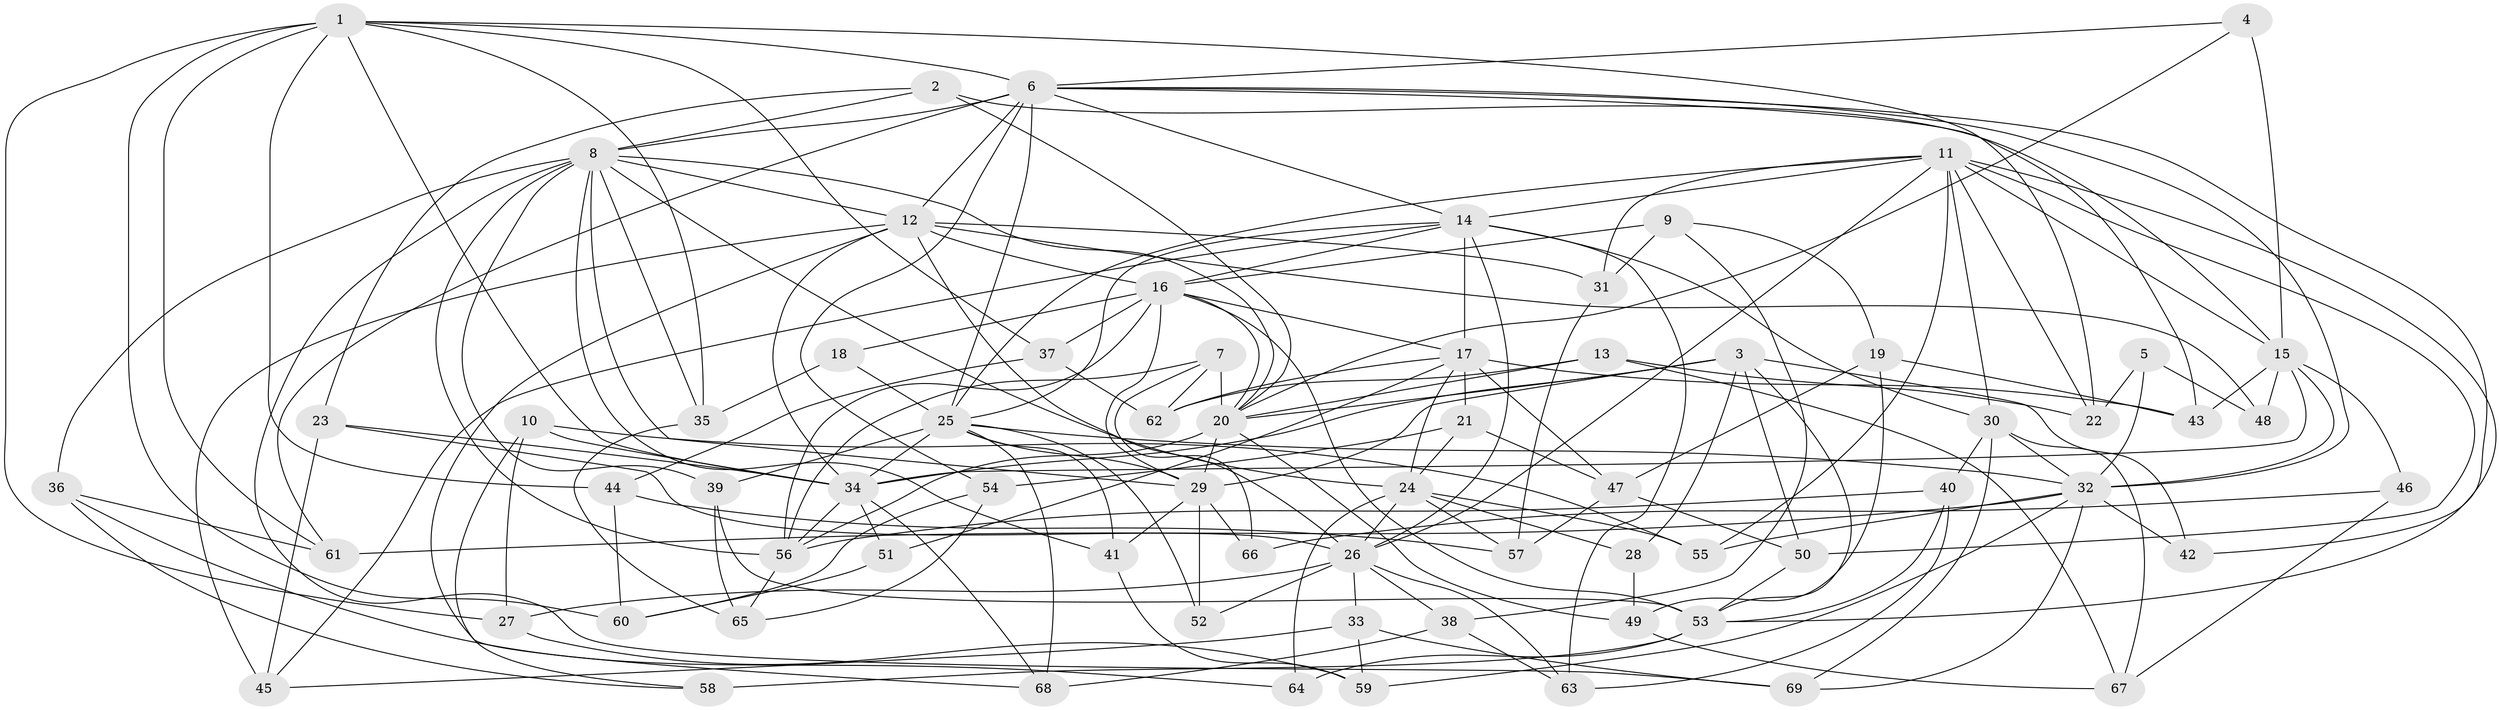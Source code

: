 // original degree distribution, {4: 1.0}
// Generated by graph-tools (version 1.1) at 2025/37/03/09/25 02:37:56]
// undirected, 69 vertices, 183 edges
graph export_dot {
graph [start="1"]
  node [color=gray90,style=filled];
  1;
  2;
  3;
  4;
  5;
  6;
  7;
  8;
  9;
  10;
  11;
  12;
  13;
  14;
  15;
  16;
  17;
  18;
  19;
  20;
  21;
  22;
  23;
  24;
  25;
  26;
  27;
  28;
  29;
  30;
  31;
  32;
  33;
  34;
  35;
  36;
  37;
  38;
  39;
  40;
  41;
  42;
  43;
  44;
  45;
  46;
  47;
  48;
  49;
  50;
  51;
  52;
  53;
  54;
  55;
  56;
  57;
  58;
  59;
  60;
  61;
  62;
  63;
  64;
  65;
  66;
  67;
  68;
  69;
  1 -- 6 [weight=1.0];
  1 -- 22 [weight=1.0];
  1 -- 27 [weight=1.0];
  1 -- 34 [weight=2.0];
  1 -- 35 [weight=1.0];
  1 -- 37 [weight=1.0];
  1 -- 44 [weight=1.0];
  1 -- 60 [weight=1.0];
  1 -- 61 [weight=1.0];
  2 -- 8 [weight=1.0];
  2 -- 15 [weight=1.0];
  2 -- 20 [weight=1.0];
  2 -- 23 [weight=1.0];
  3 -- 20 [weight=3.0];
  3 -- 28 [weight=1.0];
  3 -- 29 [weight=3.0];
  3 -- 34 [weight=1.0];
  3 -- 42 [weight=2.0];
  3 -- 50 [weight=1.0];
  3 -- 53 [weight=1.0];
  4 -- 6 [weight=1.0];
  4 -- 15 [weight=2.0];
  4 -- 20 [weight=1.0];
  5 -- 22 [weight=1.0];
  5 -- 32 [weight=2.0];
  5 -- 48 [weight=1.0];
  6 -- 8 [weight=1.0];
  6 -- 12 [weight=2.0];
  6 -- 14 [weight=1.0];
  6 -- 25 [weight=1.0];
  6 -- 32 [weight=1.0];
  6 -- 42 [weight=1.0];
  6 -- 43 [weight=1.0];
  6 -- 54 [weight=1.0];
  6 -- 61 [weight=1.0];
  7 -- 20 [weight=1.0];
  7 -- 56 [weight=1.0];
  7 -- 62 [weight=1.0];
  7 -- 66 [weight=1.0];
  8 -- 12 [weight=1.0];
  8 -- 20 [weight=1.0];
  8 -- 24 [weight=1.0];
  8 -- 29 [weight=1.0];
  8 -- 35 [weight=1.0];
  8 -- 36 [weight=1.0];
  8 -- 39 [weight=1.0];
  8 -- 41 [weight=1.0];
  8 -- 56 [weight=1.0];
  8 -- 69 [weight=1.0];
  9 -- 16 [weight=1.0];
  9 -- 19 [weight=1.0];
  9 -- 31 [weight=1.0];
  9 -- 38 [weight=1.0];
  10 -- 27 [weight=1.0];
  10 -- 34 [weight=1.0];
  10 -- 55 [weight=1.0];
  10 -- 58 [weight=1.0];
  11 -- 14 [weight=1.0];
  11 -- 15 [weight=2.0];
  11 -- 22 [weight=1.0];
  11 -- 25 [weight=1.0];
  11 -- 26 [weight=2.0];
  11 -- 30 [weight=1.0];
  11 -- 31 [weight=1.0];
  11 -- 50 [weight=1.0];
  11 -- 53 [weight=1.0];
  11 -- 55 [weight=1.0];
  12 -- 16 [weight=1.0];
  12 -- 26 [weight=1.0];
  12 -- 31 [weight=1.0];
  12 -- 34 [weight=1.0];
  12 -- 45 [weight=1.0];
  12 -- 48 [weight=1.0];
  12 -- 68 [weight=1.0];
  13 -- 20 [weight=1.0];
  13 -- 22 [weight=1.0];
  13 -- 62 [weight=1.0];
  13 -- 67 [weight=1.0];
  14 -- 16 [weight=1.0];
  14 -- 17 [weight=2.0];
  14 -- 25 [weight=1.0];
  14 -- 26 [weight=1.0];
  14 -- 30 [weight=1.0];
  14 -- 45 [weight=1.0];
  14 -- 63 [weight=1.0];
  15 -- 32 [weight=1.0];
  15 -- 34 [weight=1.0];
  15 -- 43 [weight=1.0];
  15 -- 46 [weight=2.0];
  15 -- 48 [weight=2.0];
  16 -- 17 [weight=1.0];
  16 -- 18 [weight=2.0];
  16 -- 20 [weight=1.0];
  16 -- 29 [weight=1.0];
  16 -- 37 [weight=1.0];
  16 -- 53 [weight=1.0];
  16 -- 56 [weight=2.0];
  17 -- 21 [weight=1.0];
  17 -- 24 [weight=1.0];
  17 -- 43 [weight=1.0];
  17 -- 47 [weight=4.0];
  17 -- 51 [weight=1.0];
  17 -- 62 [weight=1.0];
  18 -- 25 [weight=1.0];
  18 -- 35 [weight=1.0];
  19 -- 43 [weight=1.0];
  19 -- 47 [weight=1.0];
  19 -- 49 [weight=1.0];
  20 -- 29 [weight=1.0];
  20 -- 49 [weight=1.0];
  20 -- 56 [weight=1.0];
  21 -- 24 [weight=1.0];
  21 -- 47 [weight=1.0];
  21 -- 54 [weight=1.0];
  23 -- 26 [weight=1.0];
  23 -- 34 [weight=1.0];
  23 -- 45 [weight=1.0];
  24 -- 26 [weight=2.0];
  24 -- 28 [weight=2.0];
  24 -- 55 [weight=1.0];
  24 -- 57 [weight=1.0];
  24 -- 64 [weight=1.0];
  25 -- 29 [weight=1.0];
  25 -- 32 [weight=2.0];
  25 -- 34 [weight=1.0];
  25 -- 39 [weight=1.0];
  25 -- 41 [weight=1.0];
  25 -- 52 [weight=1.0];
  25 -- 68 [weight=1.0];
  26 -- 27 [weight=1.0];
  26 -- 33 [weight=1.0];
  26 -- 38 [weight=1.0];
  26 -- 52 [weight=1.0];
  26 -- 63 [weight=1.0];
  27 -- 59 [weight=1.0];
  28 -- 49 [weight=1.0];
  29 -- 41 [weight=1.0];
  29 -- 52 [weight=2.0];
  29 -- 66 [weight=2.0];
  30 -- 32 [weight=1.0];
  30 -- 40 [weight=1.0];
  30 -- 67 [weight=1.0];
  30 -- 69 [weight=1.0];
  31 -- 57 [weight=1.0];
  32 -- 42 [weight=1.0];
  32 -- 55 [weight=1.0];
  32 -- 59 [weight=1.0];
  32 -- 61 [weight=1.0];
  32 -- 69 [weight=1.0];
  33 -- 45 [weight=1.0];
  33 -- 59 [weight=1.0];
  33 -- 69 [weight=1.0];
  34 -- 51 [weight=2.0];
  34 -- 56 [weight=1.0];
  34 -- 68 [weight=1.0];
  35 -- 65 [weight=1.0];
  36 -- 58 [weight=1.0];
  36 -- 61 [weight=1.0];
  36 -- 64 [weight=1.0];
  37 -- 44 [weight=1.0];
  37 -- 62 [weight=1.0];
  38 -- 63 [weight=1.0];
  38 -- 68 [weight=1.0];
  39 -- 53 [weight=1.0];
  39 -- 65 [weight=1.0];
  40 -- 53 [weight=1.0];
  40 -- 56 [weight=1.0];
  40 -- 63 [weight=1.0];
  41 -- 59 [weight=1.0];
  44 -- 57 [weight=1.0];
  44 -- 60 [weight=1.0];
  46 -- 66 [weight=1.0];
  46 -- 67 [weight=1.0];
  47 -- 50 [weight=1.0];
  47 -- 57 [weight=1.0];
  49 -- 67 [weight=1.0];
  50 -- 53 [weight=1.0];
  51 -- 60 [weight=1.0];
  53 -- 58 [weight=2.0];
  53 -- 64 [weight=2.0];
  54 -- 60 [weight=1.0];
  54 -- 65 [weight=1.0];
  56 -- 65 [weight=1.0];
}
